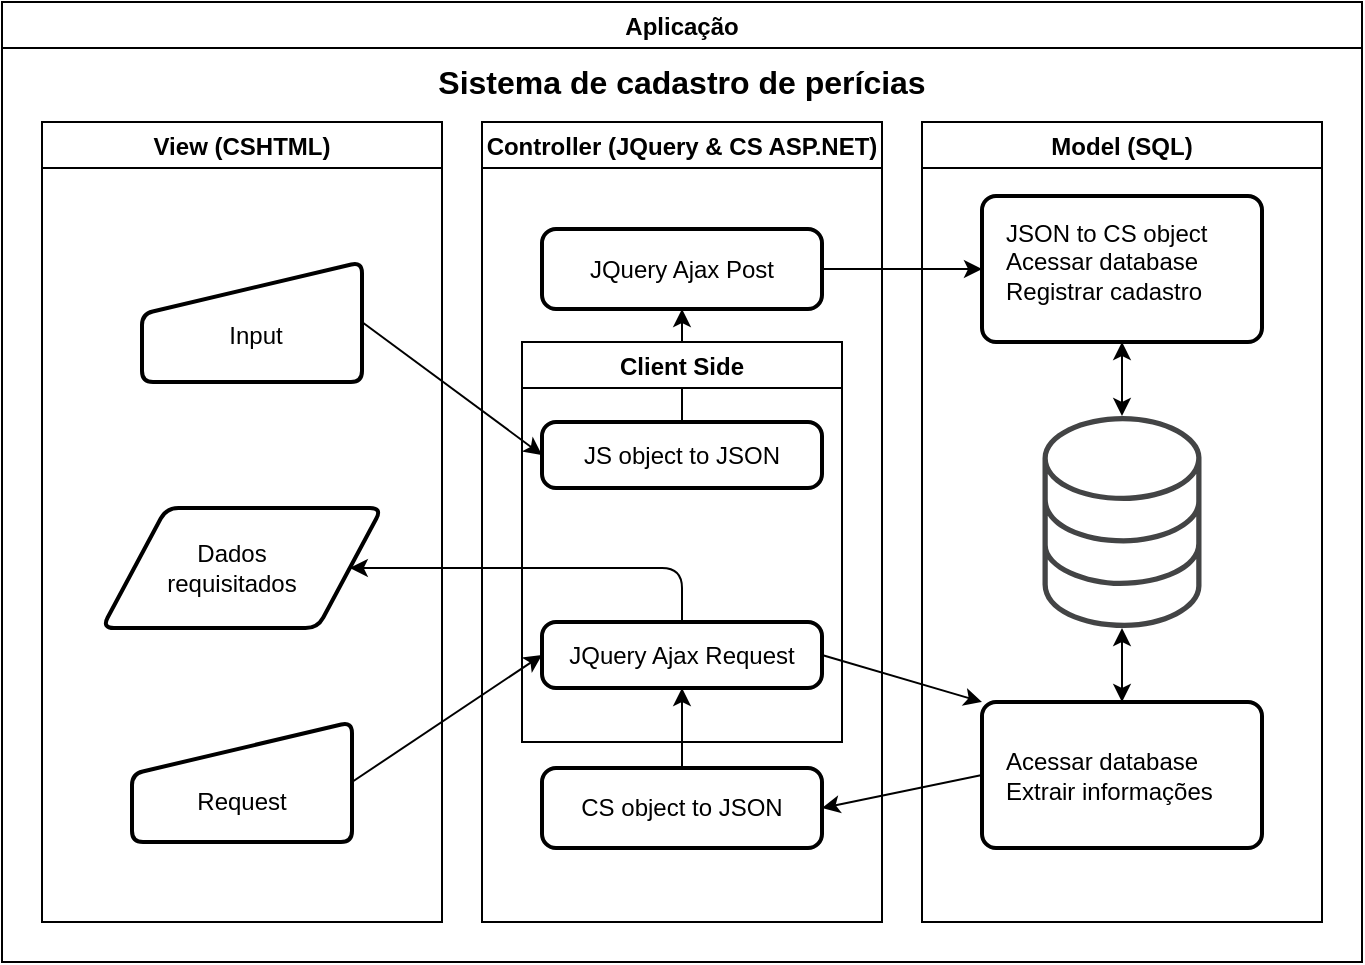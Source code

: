 <mxfile version="13.0.1" type="device"><diagram name="Page-1" id="b5b7bab2-c9e2-2cf4-8b2a-24fd1a2a6d21"><mxGraphModel dx="853" dy="493" grid="1" gridSize="10" guides="1" tooltips="1" connect="1" arrows="1" fold="1" page="1" pageScale="1" pageWidth="827" pageHeight="1169" background="#ffffff" math="0" shadow="0"><root><mxCell id="0"/><mxCell id="1" parent="0"/><mxCell id="jaiNYx3VsiRdIAjFb-a3-40" value="Aplicação" style="swimlane;" vertex="1" parent="1"><mxGeometry x="60" y="40" width="680" height="480" as="geometry"><mxRectangle x="60" y="40" width="90" height="23" as="alternateBounds"/></mxGeometry></mxCell><mxCell id="jaiNYx3VsiRdIAjFb-a3-1" value="View (CSHTML)" style="swimlane;startSize=23;" vertex="1" parent="1"><mxGeometry x="80" y="100" width="200" height="400" as="geometry"/></mxCell><mxCell id="jaiNYx3VsiRdIAjFb-a3-6" value="" style="html=1;strokeWidth=2;shape=manualInput;whiteSpace=wrap;rounded=1;size=26;arcSize=11;" vertex="1" parent="jaiNYx3VsiRdIAjFb-a3-1"><mxGeometry x="50" y="70" width="110" height="60" as="geometry"/></mxCell><mxCell id="jaiNYx3VsiRdIAjFb-a3-7" value="Input" style="text;html=1;strokeColor=none;fillColor=none;align=center;verticalAlign=middle;whiteSpace=wrap;rounded=0;" vertex="1" parent="jaiNYx3VsiRdIAjFb-a3-1"><mxGeometry x="87" y="97" width="40" height="20" as="geometry"/></mxCell><mxCell id="jaiNYx3VsiRdIAjFb-a3-8" value="" style="html=1;strokeWidth=2;shape=manualInput;whiteSpace=wrap;rounded=1;size=26;arcSize=11;" vertex="1" parent="jaiNYx3VsiRdIAjFb-a3-1"><mxGeometry x="45" y="300" width="110" height="60" as="geometry"/></mxCell><mxCell id="jaiNYx3VsiRdIAjFb-a3-9" value="Request" style="text;html=1;strokeColor=none;fillColor=none;align=center;verticalAlign=middle;whiteSpace=wrap;rounded=0;" vertex="1" parent="jaiNYx3VsiRdIAjFb-a3-1"><mxGeometry x="80" y="330" width="40" height="20" as="geometry"/></mxCell><mxCell id="jaiNYx3VsiRdIAjFb-a3-34" value="" style="shape=parallelogram;html=1;strokeWidth=2;perimeter=parallelogramPerimeter;whiteSpace=wrap;rounded=1;arcSize=12;size=0.23;" vertex="1" parent="jaiNYx3VsiRdIAjFb-a3-1"><mxGeometry x="30" y="193" width="140" height="60" as="geometry"/></mxCell><mxCell id="jaiNYx3VsiRdIAjFb-a3-35" value="Dados requisitados" style="text;html=1;strokeColor=none;fillColor=none;align=center;verticalAlign=middle;whiteSpace=wrap;rounded=0;" vertex="1" parent="jaiNYx3VsiRdIAjFb-a3-1"><mxGeometry x="60" y="213" width="70" height="20" as="geometry"/></mxCell><mxCell id="jaiNYx3VsiRdIAjFb-a3-2" value="Controller (JQuery &amp; CS ASP.NET)" style="swimlane;startSize=23;" vertex="1" parent="1"><mxGeometry x="300" y="100" width="200" height="400" as="geometry"/></mxCell><mxCell id="jaiNYx3VsiRdIAjFb-a3-10" value="" style="rounded=1;whiteSpace=wrap;html=1;absoluteArcSize=1;arcSize=14;strokeWidth=2;" vertex="1" parent="jaiNYx3VsiRdIAjFb-a3-2"><mxGeometry x="30" y="150" width="140" height="33" as="geometry"/></mxCell><mxCell id="jaiNYx3VsiRdIAjFb-a3-11" value="JS object to JSON" style="text;html=1;strokeColor=none;fillColor=none;align=center;verticalAlign=middle;whiteSpace=wrap;rounded=0;" vertex="1" parent="jaiNYx3VsiRdIAjFb-a3-2"><mxGeometry x="40" y="156.5" width="120" height="20" as="geometry"/></mxCell><mxCell id="jaiNYx3VsiRdIAjFb-a3-13" value="" style="rounded=1;whiteSpace=wrap;html=1;absoluteArcSize=1;arcSize=14;strokeWidth=2;" vertex="1" parent="jaiNYx3VsiRdIAjFb-a3-2"><mxGeometry x="30" y="53.5" width="140" height="40" as="geometry"/></mxCell><mxCell id="jaiNYx3VsiRdIAjFb-a3-14" value="&lt;span style=&quot;text-align: justify&quot;&gt;JQuery Ajax Post&lt;/span&gt;" style="text;html=1;strokeColor=none;fillColor=none;align=center;verticalAlign=middle;whiteSpace=wrap;rounded=0;" vertex="1" parent="jaiNYx3VsiRdIAjFb-a3-2"><mxGeometry x="40" y="63.5" width="120" height="20" as="geometry"/></mxCell><mxCell id="jaiNYx3VsiRdIAjFb-a3-20" value="" style="rounded=1;whiteSpace=wrap;html=1;absoluteArcSize=1;arcSize=14;strokeWidth=2;" vertex="1" parent="jaiNYx3VsiRdIAjFb-a3-2"><mxGeometry x="30" y="250" width="140" height="33" as="geometry"/></mxCell><mxCell id="jaiNYx3VsiRdIAjFb-a3-21" value="JQuery Ajax Request" style="text;html=1;strokeColor=none;fillColor=none;align=center;verticalAlign=middle;whiteSpace=wrap;rounded=0;" vertex="1" parent="jaiNYx3VsiRdIAjFb-a3-2"><mxGeometry x="40" y="256.5" width="120" height="20" as="geometry"/></mxCell><mxCell id="jaiNYx3VsiRdIAjFb-a3-27" value="" style="rounded=1;whiteSpace=wrap;html=1;absoluteArcSize=1;arcSize=14;strokeWidth=2;" vertex="1" parent="jaiNYx3VsiRdIAjFb-a3-2"><mxGeometry x="30" y="323" width="140" height="40" as="geometry"/></mxCell><mxCell id="jaiNYx3VsiRdIAjFb-a3-28" value="&lt;span style=&quot;text-align: justify&quot;&gt;CS object to JSON&lt;/span&gt;" style="text;html=1;strokeColor=none;fillColor=none;align=center;verticalAlign=middle;whiteSpace=wrap;rounded=0;" vertex="1" parent="jaiNYx3VsiRdIAjFb-a3-2"><mxGeometry x="40" y="333" width="120" height="20" as="geometry"/></mxCell><mxCell id="jaiNYx3VsiRdIAjFb-a3-32" value="" style="endArrow=classic;html=1;exitX=0.5;exitY=0;exitDx=0;exitDy=0;entryX=0.5;entryY=1;entryDx=0;entryDy=0;" edge="1" parent="jaiNYx3VsiRdIAjFb-a3-2" source="jaiNYx3VsiRdIAjFb-a3-27" target="jaiNYx3VsiRdIAjFb-a3-20"><mxGeometry width="50" height="50" relative="1" as="geometry"><mxPoint x="-110" y="390" as="sourcePoint"/><mxPoint x="-60" y="340" as="targetPoint"/></mxGeometry></mxCell><mxCell id="jaiNYx3VsiRdIAjFb-a3-37" value="" style="endArrow=classic;html=1;exitX=0.5;exitY=0;exitDx=0;exitDy=0;entryX=0.5;entryY=1;entryDx=0;entryDy=0;" edge="1" parent="jaiNYx3VsiRdIAjFb-a3-2" source="jaiNYx3VsiRdIAjFb-a3-10" target="jaiNYx3VsiRdIAjFb-a3-13"><mxGeometry width="50" height="50" relative="1" as="geometry"><mxPoint x="-290" y="120" as="sourcePoint"/><mxPoint x="-240" y="70" as="targetPoint"/></mxGeometry></mxCell><mxCell id="jaiNYx3VsiRdIAjFb-a3-38" value="Client Side" style="swimlane;" vertex="1" parent="jaiNYx3VsiRdIAjFb-a3-2"><mxGeometry x="20" y="110" width="160" height="200" as="geometry"/></mxCell><mxCell id="jaiNYx3VsiRdIAjFb-a3-3" value="Model (SQL)" style="swimlane;startSize=23;" vertex="1" parent="1"><mxGeometry x="520" y="100" width="200" height="400" as="geometry"/></mxCell><mxCell id="jaiNYx3VsiRdIAjFb-a3-4" value="" style="pointerEvents=1;shadow=0;dashed=0;html=1;strokeColor=none;fillColor=#434445;aspect=fixed;labelPosition=center;verticalLabelPosition=bottom;verticalAlign=top;align=center;outlineConnect=0;shape=mxgraph.vvd.storage;" vertex="1" parent="jaiNYx3VsiRdIAjFb-a3-3"><mxGeometry x="60.25" y="147" width="79.5" height="106" as="geometry"/></mxCell><mxCell id="jaiNYx3VsiRdIAjFb-a3-15" value="" style="rounded=1;whiteSpace=wrap;html=1;absoluteArcSize=1;arcSize=14;strokeWidth=2;" vertex="1" parent="jaiNYx3VsiRdIAjFb-a3-3"><mxGeometry x="30" y="37" width="140" height="73" as="geometry"/></mxCell><mxCell id="jaiNYx3VsiRdIAjFb-a3-16" value="JSON to CS object&lt;br&gt;Acessar database&lt;br&gt;Registrar cadastro" style="text;html=1;strokeColor=none;fillColor=none;align=left;verticalAlign=middle;whiteSpace=wrap;rounded=0;" vertex="1" parent="jaiNYx3VsiRdIAjFb-a3-3"><mxGeometry x="40" y="60" width="120" height="20" as="geometry"/></mxCell><mxCell id="jaiNYx3VsiRdIAjFb-a3-19" value="" style="endArrow=classic;startArrow=classic;html=1;entryX=0.5;entryY=1;entryDx=0;entryDy=0;" edge="1" parent="jaiNYx3VsiRdIAjFb-a3-3" source="jaiNYx3VsiRdIAjFb-a3-4" target="jaiNYx3VsiRdIAjFb-a3-15"><mxGeometry width="50" height="50" relative="1" as="geometry"><mxPoint x="-120" y="270" as="sourcePoint"/><mxPoint x="-70" y="220" as="targetPoint"/></mxGeometry></mxCell><mxCell id="jaiNYx3VsiRdIAjFb-a3-22" value="" style="rounded=1;whiteSpace=wrap;html=1;absoluteArcSize=1;arcSize=14;strokeWidth=2;" vertex="1" parent="jaiNYx3VsiRdIAjFb-a3-3"><mxGeometry x="30" y="290" width="140" height="73" as="geometry"/></mxCell><mxCell id="jaiNYx3VsiRdIAjFb-a3-24" value="" style="endArrow=classic;startArrow=classic;html=1;entryX=0.5;entryY=0;entryDx=0;entryDy=0;" edge="1" parent="jaiNYx3VsiRdIAjFb-a3-3" source="jaiNYx3VsiRdIAjFb-a3-4" target="jaiNYx3VsiRdIAjFb-a3-22"><mxGeometry width="50" height="50" relative="1" as="geometry"><mxPoint x="-120" y="370" as="sourcePoint"/><mxPoint x="-70" y="320" as="targetPoint"/></mxGeometry></mxCell><mxCell id="jaiNYx3VsiRdIAjFb-a3-33" value="Acessar database&lt;br&gt;Extrair informações" style="text;html=1;strokeColor=none;fillColor=none;align=left;verticalAlign=middle;whiteSpace=wrap;rounded=0;" vertex="1" parent="jaiNYx3VsiRdIAjFb-a3-3"><mxGeometry x="40" y="316.5" width="120" height="20" as="geometry"/></mxCell><mxCell id="jaiNYx3VsiRdIAjFb-a3-5" value="&lt;b&gt;&lt;font style=&quot;font-size: 16px&quot;&gt;Sistema de cadastro de perícias&lt;/font&gt;&lt;/b&gt;" style="text;html=1;strokeColor=none;fillColor=none;align=center;verticalAlign=middle;whiteSpace=wrap;rounded=0;" vertex="1" parent="1"><mxGeometry x="80" y="70" width="640" height="20" as="geometry"/></mxCell><mxCell id="jaiNYx3VsiRdIAjFb-a3-12" value="" style="endArrow=classic;html=1;exitX=1;exitY=0.5;exitDx=0;exitDy=0;entryX=0;entryY=0.5;entryDx=0;entryDy=0;" edge="1" parent="1" source="jaiNYx3VsiRdIAjFb-a3-6" target="jaiNYx3VsiRdIAjFb-a3-10"><mxGeometry width="50" height="50" relative="1" as="geometry"><mxPoint x="240" y="210" as="sourcePoint"/><mxPoint x="290" y="160" as="targetPoint"/></mxGeometry></mxCell><mxCell id="jaiNYx3VsiRdIAjFb-a3-18" value="" style="endArrow=classic;html=1;exitX=1;exitY=0.5;exitDx=0;exitDy=0;entryX=0;entryY=0.5;entryDx=0;entryDy=0;" edge="1" parent="1" source="jaiNYx3VsiRdIAjFb-a3-13" target="jaiNYx3VsiRdIAjFb-a3-15"><mxGeometry width="50" height="50" relative="1" as="geometry"><mxPoint x="420" y="360" as="sourcePoint"/><mxPoint x="470" y="310" as="targetPoint"/></mxGeometry></mxCell><mxCell id="jaiNYx3VsiRdIAjFb-a3-25" value="" style="endArrow=classic;html=1;exitX=1;exitY=0.5;exitDx=0;exitDy=0;entryX=0;entryY=0.5;entryDx=0;entryDy=0;" edge="1" parent="1" source="jaiNYx3VsiRdIAjFb-a3-8" target="jaiNYx3VsiRdIAjFb-a3-20"><mxGeometry width="50" height="50" relative="1" as="geometry"><mxPoint x="360" y="440" as="sourcePoint"/><mxPoint x="410" y="390" as="targetPoint"/></mxGeometry></mxCell><mxCell id="jaiNYx3VsiRdIAjFb-a3-26" value="" style="endArrow=classic;html=1;exitX=1;exitY=0.5;exitDx=0;exitDy=0;entryX=0;entryY=0;entryDx=0;entryDy=0;" edge="1" parent="1" source="jaiNYx3VsiRdIAjFb-a3-20" target="jaiNYx3VsiRdIAjFb-a3-22"><mxGeometry width="50" height="50" relative="1" as="geometry"><mxPoint x="430" y="440" as="sourcePoint"/><mxPoint x="480" y="390" as="targetPoint"/></mxGeometry></mxCell><mxCell id="jaiNYx3VsiRdIAjFb-a3-31" value="" style="endArrow=classic;html=1;exitX=0;exitY=0.5;exitDx=0;exitDy=0;entryX=1;entryY=0.5;entryDx=0;entryDy=0;" edge="1" parent="1" source="jaiNYx3VsiRdIAjFb-a3-22" target="jaiNYx3VsiRdIAjFb-a3-27"><mxGeometry width="50" height="50" relative="1" as="geometry"><mxPoint x="400" y="480" as="sourcePoint"/><mxPoint x="450" y="430" as="targetPoint"/></mxGeometry></mxCell><mxCell id="jaiNYx3VsiRdIAjFb-a3-36" value="" style="endArrow=classic;html=1;exitX=0.5;exitY=0;exitDx=0;exitDy=0;entryX=1;entryY=0.5;entryDx=0;entryDy=0;" edge="1" parent="1" source="jaiNYx3VsiRdIAjFb-a3-20" target="jaiNYx3VsiRdIAjFb-a3-34"><mxGeometry width="50" height="50" relative="1" as="geometry"><mxPoint x="150" y="270" as="sourcePoint"/><mxPoint x="200" y="220" as="targetPoint"/><Array as="points"><mxPoint x="400" y="323"/></Array></mxGeometry></mxCell></root></mxGraphModel></diagram></mxfile>